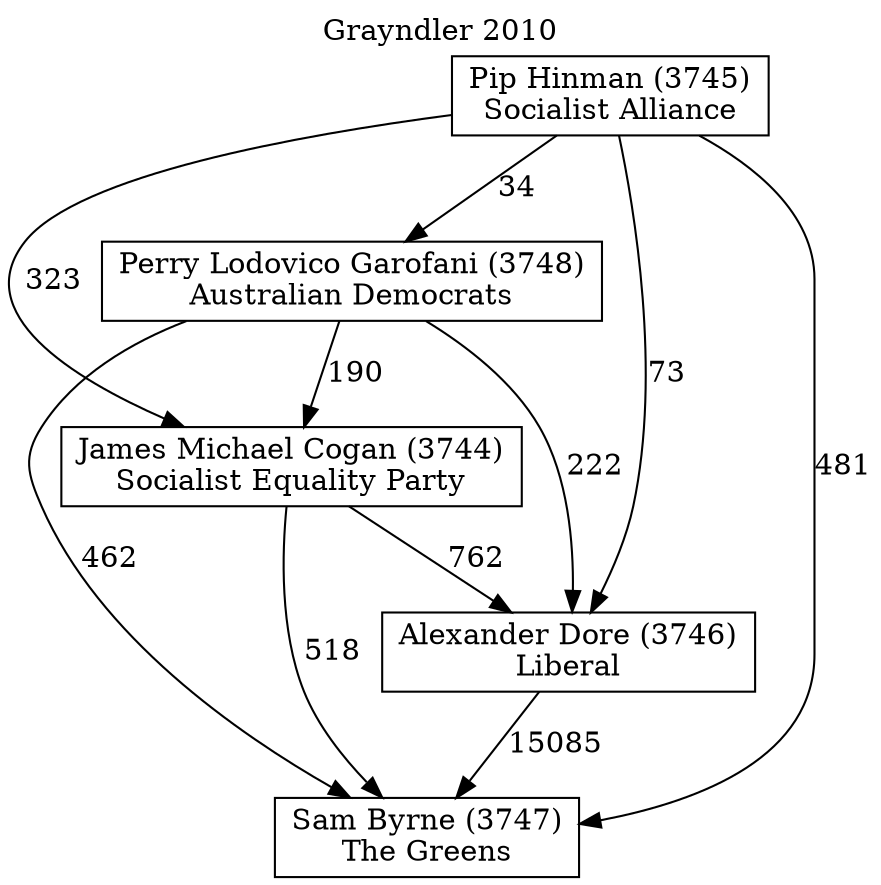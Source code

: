 // House preference flow
digraph "Sam Byrne (3747)_Grayndler_2010" {
	graph [label="Grayndler 2010" labelloc=t mclimit=10]
	node [shape=box]
	"Alexander Dore (3746)" [label="Alexander Dore (3746)
Liberal"]
	"James Michael Cogan (3744)" [label="James Michael Cogan (3744)
Socialist Equality Party"]
	"Perry Lodovico Garofani (3748)" [label="Perry Lodovico Garofani (3748)
Australian Democrats"]
	"Pip Hinman (3745)" [label="Pip Hinman (3745)
Socialist Alliance"]
	"Sam Byrne (3747)" [label="Sam Byrne (3747)
The Greens"]
	"Alexander Dore (3746)" -> "Sam Byrne (3747)" [label=15085]
	"James Michael Cogan (3744)" -> "Alexander Dore (3746)" [label=762]
	"James Michael Cogan (3744)" -> "Sam Byrne (3747)" [label=518]
	"Perry Lodovico Garofani (3748)" -> "Alexander Dore (3746)" [label=222]
	"Perry Lodovico Garofani (3748)" -> "James Michael Cogan (3744)" [label=190]
	"Perry Lodovico Garofani (3748)" -> "Sam Byrne (3747)" [label=462]
	"Pip Hinman (3745)" -> "Alexander Dore (3746)" [label=73]
	"Pip Hinman (3745)" -> "James Michael Cogan (3744)" [label=323]
	"Pip Hinman (3745)" -> "Perry Lodovico Garofani (3748)" [label=34]
	"Pip Hinman (3745)" -> "Sam Byrne (3747)" [label=481]
}
